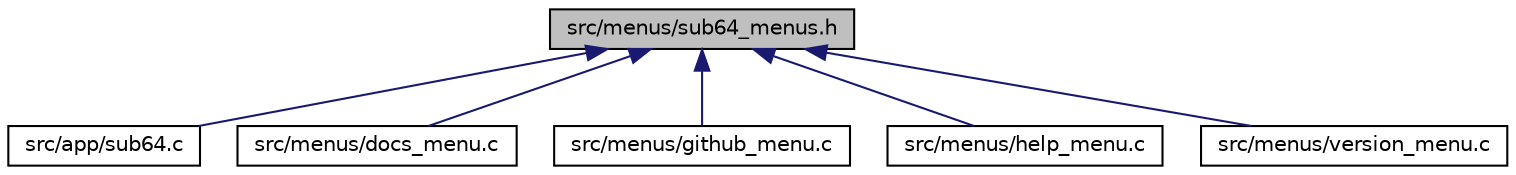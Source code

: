 digraph "src/menus/sub64_menus.h"
{
 // LATEX_PDF_SIZE
  edge [fontname="Helvetica",fontsize="10",labelfontname="Helvetica",labelfontsize="10"];
  node [fontname="Helvetica",fontsize="10",shape=record];
  Node1 [label="src/menus/sub64_menus.h",height=0.2,width=0.4,color="black", fillcolor="grey75", style="filled", fontcolor="black",tooltip="This header file is used manage the sub64 appdata import/export system."];
  Node1 -> Node2 [dir="back",color="midnightblue",fontsize="10",style="solid",fontname="Helvetica"];
  Node2 [label="src/app/sub64.c",height=0.2,width=0.4,color="black", fillcolor="white", style="filled",URL="$d7/d57/sub64_8c.html",tooltip="This file is the main application file, provides command option check and validity."];
  Node1 -> Node3 [dir="back",color="midnightblue",fontsize="10",style="solid",fontname="Helvetica"];
  Node3 [label="src/menus/docs_menu.c",height=0.2,width=0.4,color="black", fillcolor="white", style="filled",URL="$d5/dbd/docs__menu_8c.html",tooltip="This file is used to show docs URL."];
  Node1 -> Node4 [dir="back",color="midnightblue",fontsize="10",style="solid",fontname="Helvetica"];
  Node4 [label="src/menus/github_menu.c",height=0.2,width=0.4,color="black", fillcolor="white", style="filled",URL="$d7/d40/github__menu_8c.html",tooltip="This file is used to show project github URL, current issues to the user."];
  Node1 -> Node5 [dir="back",color="midnightblue",fontsize="10",style="solid",fontname="Helvetica"];
  Node5 [label="src/menus/help_menu.c",height=0.2,width=0.4,color="black", fillcolor="white", style="filled",URL="$d6/d04/help__menu_8c.html",tooltip="This file is used to show general information about sub64."];
  Node1 -> Node6 [dir="back",color="midnightblue",fontsize="10",style="solid",fontname="Helvetica"];
  Node6 [label="src/menus/version_menu.c",height=0.2,width=0.4,color="black", fillcolor="white", style="filled",URL="$d6/da7/version__menu_8c.html",tooltip="This file is used to show version info of sub64."];
}
